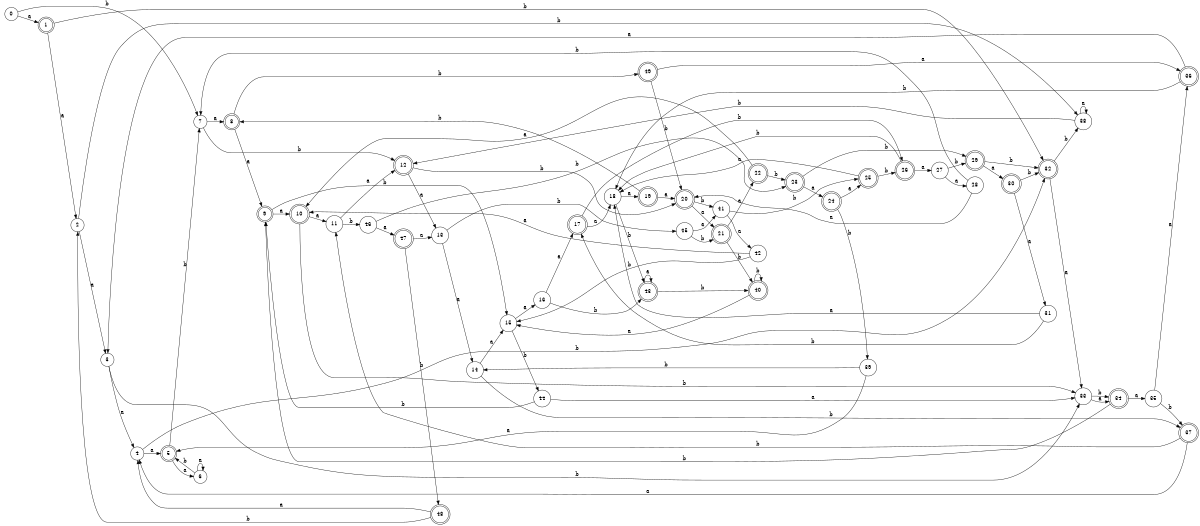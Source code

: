 digraph n40_6 {
__start0 [label="" shape="none"];

rankdir=LR;
size="8,5";

s0 [style="filled", color="black", fillcolor="white" shape="circle", label="0"];
s1 [style="rounded,filled", color="black", fillcolor="white" shape="doublecircle", label="1"];
s2 [style="filled", color="black", fillcolor="white" shape="circle", label="2"];
s3 [style="filled", color="black", fillcolor="white" shape="circle", label="3"];
s4 [style="filled", color="black", fillcolor="white" shape="circle", label="4"];
s5 [style="rounded,filled", color="black", fillcolor="white" shape="doublecircle", label="5"];
s6 [style="filled", color="black", fillcolor="white" shape="circle", label="6"];
s7 [style="filled", color="black", fillcolor="white" shape="circle", label="7"];
s8 [style="rounded,filled", color="black", fillcolor="white" shape="doublecircle", label="8"];
s9 [style="rounded,filled", color="black", fillcolor="white" shape="doublecircle", label="9"];
s10 [style="rounded,filled", color="black", fillcolor="white" shape="doublecircle", label="10"];
s11 [style="filled", color="black", fillcolor="white" shape="circle", label="11"];
s12 [style="rounded,filled", color="black", fillcolor="white" shape="doublecircle", label="12"];
s13 [style="filled", color="black", fillcolor="white" shape="circle", label="13"];
s14 [style="filled", color="black", fillcolor="white" shape="circle", label="14"];
s15 [style="filled", color="black", fillcolor="white" shape="circle", label="15"];
s16 [style="filled", color="black", fillcolor="white" shape="circle", label="16"];
s17 [style="rounded,filled", color="black", fillcolor="white" shape="doublecircle", label="17"];
s18 [style="filled", color="black", fillcolor="white" shape="circle", label="18"];
s19 [style="rounded,filled", color="black", fillcolor="white" shape="doublecircle", label="19"];
s20 [style="rounded,filled", color="black", fillcolor="white" shape="doublecircle", label="20"];
s21 [style="rounded,filled", color="black", fillcolor="white" shape="doublecircle", label="21"];
s22 [style="rounded,filled", color="black", fillcolor="white" shape="doublecircle", label="22"];
s23 [style="rounded,filled", color="black", fillcolor="white" shape="doublecircle", label="23"];
s24 [style="rounded,filled", color="black", fillcolor="white" shape="doublecircle", label="24"];
s25 [style="rounded,filled", color="black", fillcolor="white" shape="doublecircle", label="25"];
s26 [style="rounded,filled", color="black", fillcolor="white" shape="doublecircle", label="26"];
s27 [style="filled", color="black", fillcolor="white" shape="circle", label="27"];
s28 [style="filled", color="black", fillcolor="white" shape="circle", label="28"];
s29 [style="rounded,filled", color="black", fillcolor="white" shape="doublecircle", label="29"];
s30 [style="rounded,filled", color="black", fillcolor="white" shape="doublecircle", label="30"];
s31 [style="filled", color="black", fillcolor="white" shape="circle", label="31"];
s32 [style="rounded,filled", color="black", fillcolor="white" shape="doublecircle", label="32"];
s33 [style="filled", color="black", fillcolor="white" shape="circle", label="33"];
s34 [style="rounded,filled", color="black", fillcolor="white" shape="doublecircle", label="34"];
s35 [style="filled", color="black", fillcolor="white" shape="circle", label="35"];
s36 [style="rounded,filled", color="black", fillcolor="white" shape="doublecircle", label="36"];
s37 [style="rounded,filled", color="black", fillcolor="white" shape="doublecircle", label="37"];
s38 [style="filled", color="black", fillcolor="white" shape="circle", label="38"];
s39 [style="filled", color="black", fillcolor="white" shape="circle", label="39"];
s40 [style="rounded,filled", color="black", fillcolor="white" shape="doublecircle", label="40"];
s41 [style="filled", color="black", fillcolor="white" shape="circle", label="41"];
s42 [style="filled", color="black", fillcolor="white" shape="circle", label="42"];
s43 [style="rounded,filled", color="black", fillcolor="white" shape="doublecircle", label="43"];
s44 [style="filled", color="black", fillcolor="white" shape="circle", label="44"];
s45 [style="filled", color="black", fillcolor="white" shape="circle", label="45"];
s46 [style="filled", color="black", fillcolor="white" shape="circle", label="46"];
s47 [style="rounded,filled", color="black", fillcolor="white" shape="doublecircle", label="47"];
s48 [style="rounded,filled", color="black", fillcolor="white" shape="doublecircle", label="48"];
s49 [style="rounded,filled", color="black", fillcolor="white" shape="doublecircle", label="49"];
s0 -> s1 [label="a"];
s0 -> s7 [label="b"];
s1 -> s2 [label="a"];
s1 -> s32 [label="b"];
s2 -> s3 [label="a"];
s2 -> s38 [label="b"];
s3 -> s4 [label="a"];
s3 -> s33 [label="b"];
s4 -> s5 [label="a"];
s4 -> s32 [label="b"];
s5 -> s6 [label="a"];
s5 -> s7 [label="b"];
s6 -> s6 [label="a"];
s6 -> s5 [label="b"];
s7 -> s8 [label="a"];
s7 -> s12 [label="b"];
s8 -> s9 [label="a"];
s8 -> s49 [label="b"];
s9 -> s10 [label="a"];
s9 -> s15 [label="b"];
s10 -> s11 [label="a"];
s10 -> s33 [label="b"];
s11 -> s12 [label="a"];
s11 -> s46 [label="b"];
s12 -> s13 [label="a"];
s12 -> s20 [label="b"];
s13 -> s14 [label="a"];
s13 -> s45 [label="b"];
s14 -> s15 [label="a"];
s14 -> s37 [label="b"];
s15 -> s16 [label="a"];
s15 -> s44 [label="b"];
s16 -> s17 [label="a"];
s16 -> s43 [label="b"];
s17 -> s18 [label="a"];
s17 -> s26 [label="b"];
s18 -> s19 [label="a"];
s18 -> s43 [label="b"];
s19 -> s20 [label="a"];
s19 -> s8 [label="b"];
s20 -> s21 [label="a"];
s20 -> s41 [label="b"];
s21 -> s22 [label="a"];
s21 -> s40 [label="b"];
s22 -> s10 [label="a"];
s22 -> s23 [label="b"];
s23 -> s24 [label="a"];
s23 -> s29 [label="b"];
s24 -> s25 [label="a"];
s24 -> s39 [label="b"];
s25 -> s18 [label="a"];
s25 -> s26 [label="b"];
s26 -> s27 [label="a"];
s26 -> s18 [label="b"];
s27 -> s28 [label="a"];
s27 -> s29 [label="b"];
s28 -> s20 [label="a"];
s28 -> s7 [label="b"];
s29 -> s30 [label="a"];
s29 -> s32 [label="b"];
s30 -> s31 [label="a"];
s30 -> s32 [label="b"];
s31 -> s18 [label="a"];
s31 -> s17 [label="b"];
s32 -> s33 [label="a"];
s32 -> s38 [label="b"];
s33 -> s34 [label="a"];
s33 -> s34 [label="b"];
s34 -> s35 [label="a"];
s34 -> s9 [label="b"];
s35 -> s36 [label="a"];
s35 -> s37 [label="b"];
s36 -> s3 [label="a"];
s36 -> s18 [label="b"];
s37 -> s4 [label="a"];
s37 -> s11 [label="b"];
s38 -> s38 [label="a"];
s38 -> s12 [label="b"];
s39 -> s5 [label="a"];
s39 -> s14 [label="b"];
s40 -> s15 [label="a"];
s40 -> s40 [label="b"];
s41 -> s42 [label="a"];
s41 -> s25 [label="b"];
s42 -> s10 [label="a"];
s42 -> s15 [label="b"];
s43 -> s43 [label="a"];
s43 -> s40 [label="b"];
s44 -> s33 [label="a"];
s44 -> s9 [label="b"];
s45 -> s41 [label="a"];
s45 -> s21 [label="b"];
s46 -> s47 [label="a"];
s46 -> s23 [label="b"];
s47 -> s13 [label="a"];
s47 -> s48 [label="b"];
s48 -> s4 [label="a"];
s48 -> s2 [label="b"];
s49 -> s36 [label="a"];
s49 -> s20 [label="b"];

}